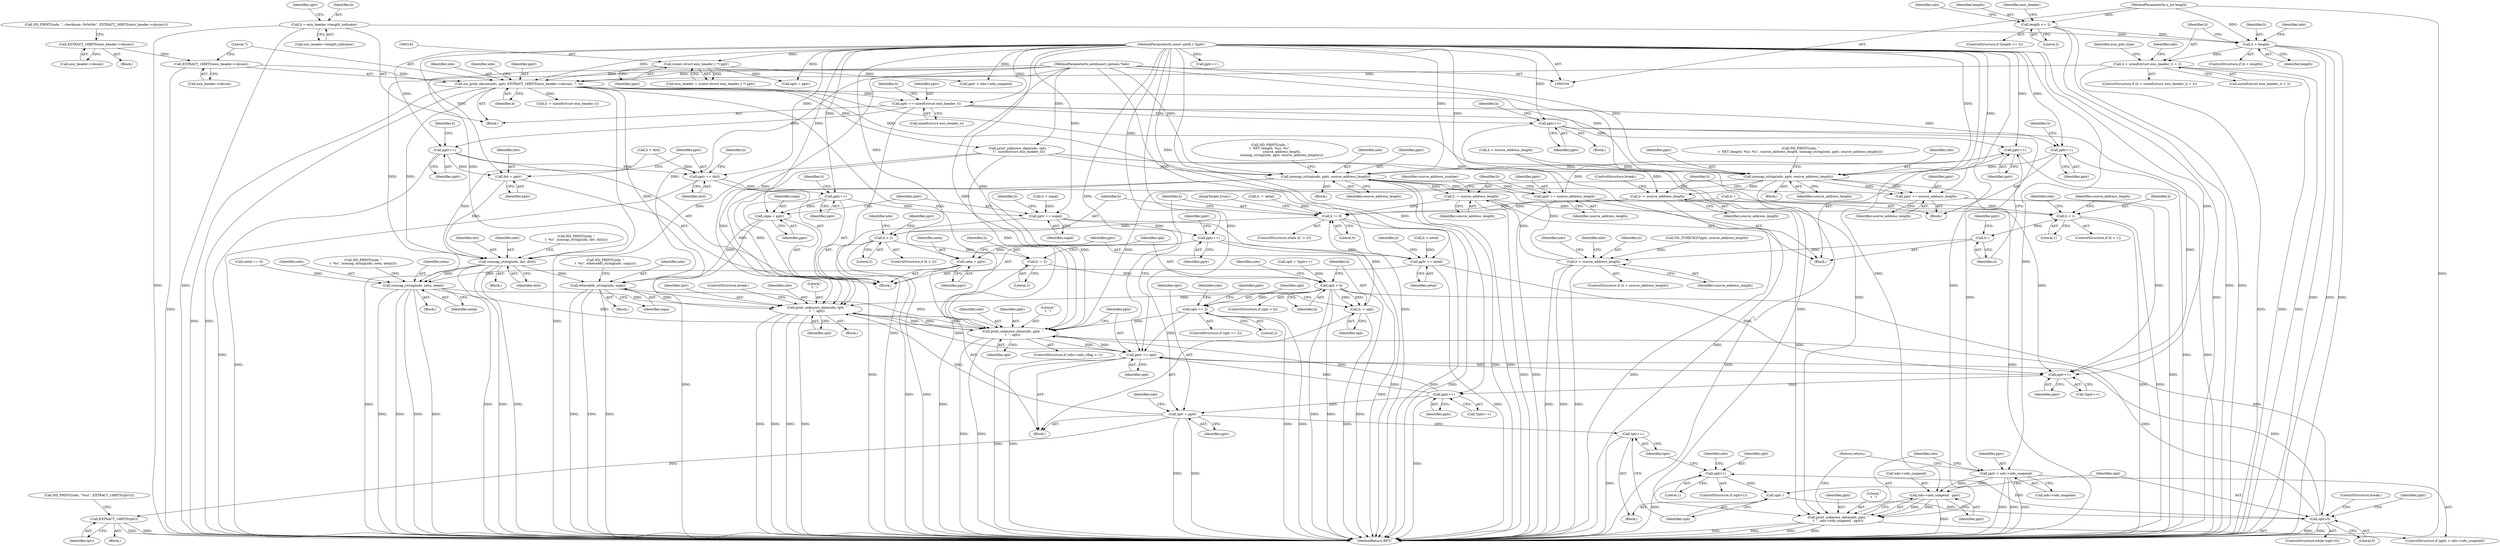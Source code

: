 digraph "1_tcpdump_c177cb3800a9a68d79b2812f0ffcb9479abd6eb8@API" {
"1000342" [label="(Call,pptr += sizeof(struct esis_header_t))"];
"1000310" [label="(Call,osi_print_cksum(ndo, pptr, EXTRACT_16BITS(esis_header->cksum), 7, li))"];
"1000105" [label="(MethodParameterIn,netdissect_options *ndo)"];
"1000106" [label="(MethodParameterIn,const uint8_t *pptr)"];
"1000141" [label="(Call,(const struct esis_header_t *) pptr)"];
"1000313" [label="(Call,EXTRACT_16BITS(esis_header->cksum))"];
"1000306" [label="(Call,EXTRACT_16BITS(esis_header->cksum))"];
"1000202" [label="(Call,li < sizeof(struct esis_header_t) + 2)"];
"1000188" [label="(Call,li > length)"];
"1000147" [label="(Call,li = esis_header->length_indicator)"];
"1000125" [label="(Call,length <= 2)"];
"1000107" [label="(MethodParameterIn,u_int length)"];
"1000378" [label="(Call,pptr++)"];
"1000396" [label="(Call,dst = pptr)"];
"1000410" [label="(Call,isonsap_string(ndo, dst, dstl))"];
"1000509" [label="(Call,etheraddr_string(ndo, snpa))"];
"1000823" [label="(Call,print_unknown_data(ndo, tptr, \"\n\t  \", opli))"];
"1000835" [label="(Call,print_unknown_data(ndo, pptr, \"\n\t  \", opli))"];
"1000840" [label="(Call,pptr += opli)"];
"1000715" [label="(Call,pptr++)"];
"1000720" [label="(Call,pptr++)"];
"1000740" [label="(Call,tptr = pptr)"];
"1000774" [label="(Call,EXTRACT_16BITS(tptr))"];
"1000812" [label="(Call,tptr++)"];
"1000518" [label="(Call,isonsap_string(ndo, neta, netal))"];
"1000399" [label="(Call,pptr += dstl)"];
"1000431" [label="(Call,pptr++)"];
"1000449" [label="(Call,snpa = pptr)"];
"1000452" [label="(Call,pptr += snpal)"];
"1000475" [label="(Call,pptr++)"];
"1000491" [label="(Call,neta = pptr)"];
"1000494" [label="(Call,pptr += netal)"];
"1000541" [label="(Call,pptr++)"];
"1000573" [label="(Call,pptr++)"];
"1000598" [label="(Call,isonsap_string(ndo, pptr, source_address_length))"];
"1000602" [label="(Call,pptr += source_address_length)"];
"1000605" [label="(Call,li -= source_address_length)"];
"1000560" [label="(Call,li < 1)"];
"1000575" [label="(Call,li--)"];
"1000582" [label="(Call,li < source_address_length)"];
"1000691" [label="(Call,li != 0)"];
"1000699" [label="(Call,li < 2)"];
"1000722" [label="(Call,li -= 2)"];
"1000726" [label="(Call,opli > li)"];
"1000737" [label="(Call,li -= opli)"];
"1000761" [label="(Call,opli == 2)"];
"1000784" [label="(Call,opli>0)"];
"1000805" [label="(Call,opli>1)"];
"1000814" [label="(Call,opli--)"];
"1000630" [label="(Call,pptr++)"];
"1000655" [label="(Call,isonsap_string(ndo, pptr, source_address_length))"];
"1000659" [label="(Call,pptr += source_address_length)"];
"1000662" [label="(Call,li -= source_address_length)"];
"1000675" [label="(Call,pptr < ndo->ndo_snapend)"];
"1000684" [label="(Call,ndo->ndo_snapend - pptr)"];
"1000680" [label="(Call,print_unknown_data(ndo, pptr, \"\n\t  \", ndo->ndo_snapend - pptr))"];
"1000783" [label="(ControlStructure,while (opli>0))"];
"1000451" [label="(Identifier,pptr)"];
"1000513" [label="(Call,ND_PRINT((ndo, \"\n\t  %s\", isonsap_string(ndo, neta, netal))))"];
"1000664" [label="(Identifier,source_address_length)"];
"1000400" [label="(Identifier,pptr)"];
"1000125" [label="(Call,length <= 2)"];
"1000805" [label="(Call,opli>1)"];
"1000710" [label="(Identifier,pptr)"];
"1000721" [label="(Identifier,pptr)"];
"1000202" [label="(Call,li < sizeof(struct esis_header_t) + 2)"];
"1000598" [label="(Call,isonsap_string(ndo, pptr, source_address_length))"];
"1000143" [label="(Identifier,pptr)"];
"1000653" [label="(Block,)"];
"1000816" [label="(ControlStructure,break;)"];
"1000714" [label="(Call,*pptr++)"];
"1000665" [label="(ControlStructure,break;)"];
"1000705" [label="(Identifier,ndo)"];
"1000397" [label="(Identifier,dst)"];
"1000492" [label="(Identifier,neta)"];
"1000336" [label="(Call,print_unknown_data(ndo, optr, \"\n\t\", sizeof(struct esis_header_t)))"];
"1000603" [label="(Identifier,pptr)"];
"1000354" [label="(Block,)"];
"1000498" [label="(Identifier,li)"];
"1000769" [label="(Call,ND_PRINT((ndo, \"%us\", EXTRACT_16BITS(tptr))))"];
"1000187" [label="(ControlStructure,if (li > length))"];
"1000432" [label="(Identifier,pptr)"];
"1000541" [label="(Call,pptr++)"];
"1000147" [label="(Call,li = esis_header->length_indicator)"];
"1000715" [label="(Call,pptr++)"];
"1000231" [label="(Identifier,esis_pdu_type)"];
"1000495" [label="(Identifier,pptr)"];
"1000827" [label="(Identifier,opli)"];
"1000606" [label="(Identifier,li)"];
"1000510" [label="(Identifier,ndo)"];
"1000836" [label="(Identifier,ndo)"];
"1000784" [label="(Call,opli>0)"];
"1000398" [label="(Identifier,pptr)"];
"1000839" [label="(Identifier,opli)"];
"1000689" [label="(Return,return;)"];
"1000685" [label="(Call,ndo->ndo_snapend)"];
"1000203" [label="(Identifier,li)"];
"1000845" [label="(MethodReturn,RET)"];
"1000449" [label="(Call,snpa = pptr)"];
"1000824" [label="(Identifier,ndo)"];
"1000591" [label="(Call,ND_PRINT((ndo, \"\n\t  NET (length: %u): %s\",\n                       source_address_length,\n                       isonsap_string(ndo, pptr, source_address_length))))"];
"1000588" [label="(Identifier,ndo)"];
"1000599" [label="(Identifier,ndo)"];
"1000774" [label="(Call,EXTRACT_16BITS(tptr))"];
"1000314" [label="(Call,esis_header->cksum)"];
"1000725" [label="(ControlStructure,if (opli > li))"];
"1000190" [label="(Identifier,length)"];
"1000738" [label="(Identifier,li)"];
"1000790" [label="(Identifier,pptr)"];
"1000140" [label="(Identifier,esis_header)"];
"1000658" [label="(Identifier,source_address_length)"];
"1000318" [label="(Identifier,li)"];
"1000507" [label="(Block,)"];
"1000342" [label="(Call,pptr += sizeof(struct esis_header_t))"];
"1000312" [label="(Identifier,pptr)"];
"1000657" [label="(Identifier,pptr)"];
"1000456" [label="(Identifier,li)"];
"1000694" [label="(Block,)"];
"1000593" [label="(Identifier,ndo)"];
"1000659" [label="(Call,pptr += source_address_length)"];
"1000106" [label="(MethodParameterIn,const uint8_t *pptr)"];
"1000516" [label="(Block,)"];
"1000772" [label="(Block,)"];
"1000826" [label="(Literal,\"\n\t  \")"];
"1000596" [label="(Block,)"];
"1000189" [label="(Identifier,li)"];
"1000307" [label="(Call,esis_header->cksum)"];
"1000813" [label="(Identifier,tptr)"];
"1000494" [label="(Call,pptr += netal)"];
"1000662" [label="(Call,li -= source_address_length)"];
"1000843" [label="(JumpTarget,trunc:)"];
"1000674" [label="(ControlStructure,if (pptr < ndo->ndo_snapend))"];
"1000518" [label="(Call,isonsap_string(ndo, neta, netal))"];
"1000511" [label="(Identifier,snpa)"];
"1000346" [label="(Call,li -= sizeof(struct esis_header_t))"];
"1000719" [label="(Call,*pptr++)"];
"1000453" [label="(Identifier,pptr)"];
"1000493" [label="(Identifier,pptr)"];
"1000579" [label="(Identifier,pptr)"];
"1000722" [label="(Call,li -= 2)"];
"1000761" [label="(Call,opli == 2)"];
"1000698" [label="(ControlStructure,if (li < 2))"];
"1000842" [label="(Identifier,opli)"];
"1000152" [label="(Call,optr = pptr)"];
"1000561" [label="(Identifier,li)"];
"1000410" [label="(Call,isonsap_string(ndo, dst, dstl))"];
"1000605" [label="(Call,li -= source_address_length)"];
"1000573" [label="(Call,pptr++)"];
"1000760" [label="(ControlStructure,if (opli == 2))"];
"1000737" [label="(Call,li -= opli)"];
"1000311" [label="(Identifier,ndo)"];
"1000810" [label="(Identifier,ndo)"];
"1000699" [label="(Call,li < 2)"];
"1000401" [label="(Identifier,dstl)"];
"1000562" [label="(Literal,1)"];
"1000812" [label="(Call,tptr++)"];
"1000194" [label="(Identifier,ndo)"];
"1000723" [label="(Identifier,li)"];
"1000575" [label="(Call,li--)"];
"1000543" [label="(Call,li--)"];
"1000779" [label="(Identifier,ndo)"];
"1000559" [label="(ControlStructure,if (li < 1))"];
"1000630" [label="(Call,pptr++)"];
"1000684" [label="(Call,ndo->ndo_snapend - pptr)"];
"1000807" [label="(Literal,1)"];
"1000609" [label="(Identifier,source_address_number)"];
"1000412" [label="(Identifier,dst)"];
"1000450" [label="(Identifier,snpa)"];
"1000837" [label="(Identifier,pptr)"];
"1000786" [label="(Literal,0)"];
"1000344" [label="(Call,sizeof(struct esis_header_t))"];
"1000680" [label="(Call,print_unknown_data(ndo, pptr, \"\n\t  \", ndo->ndo_snapend - pptr))"];
"1000347" [label="(Identifier,li)"];
"1000408" [label="(Block,)"];
"1000381" [label="(Identifier,li)"];
"1000107" [label="(MethodParameterIn,u_int length)"];
"1000631" [label="(Identifier,pptr)"];
"1000716" [label="(Identifier,pptr)"];
"1000396" [label="(Call,dst = pptr)"];
"1000343" [label="(Identifier,pptr)"];
"1000661" [label="(Identifier,source_address_length)"];
"1000521" [label="(Identifier,netal)"];
"1000663" [label="(Identifier,li)"];
"1000633" [label="(Identifier,li)"];
"1000105" [label="(MethodParameterIn,netdissect_options *ndo)"];
"1000581" [label="(ControlStructure,if (li < source_address_length))"];
"1000600" [label="(Identifier,pptr)"];
"1000726" [label="(Call,opli > li)"];
"1000601" [label="(Identifier,source_address_length)"];
"1000700" [label="(Identifier,li)"];
"1000838" [label="(Literal,\"\n\t  \")"];
"1000584" [label="(Identifier,source_address_length)"];
"1000785" [label="(Identifier,opli)"];
"1000835" [label="(Call,print_unknown_data(ndo, pptr, \"\n\t  \", opli))"];
"1000304" [label="(Block,)"];
"1000131" [label="(Identifier,ndo)"];
"1000602" [label="(Call,pptr += source_address_length)"];
"1000476" [label="(Identifier,pptr)"];
"1000660" [label="(Identifier,pptr)"];
"1000806" [label="(Identifier,opli)"];
"1000682" [label="(Identifier,pptr)"];
"1000227" [label="(Call,pptr++)"];
"1000411" [label="(Identifier,ndo)"];
"1000313" [label="(Call,EXTRACT_16BITS(esis_header->cksum))"];
"1000583" [label="(Identifier,li)"];
"1000306" [label="(Call,EXTRACT_16BITS(esis_header->cksum))"];
"1000767" [label="(Identifier,pptr)"];
"1000814" [label="(Call,opli--)"];
"1000201" [label="(ControlStructure,if (li < sizeof(struct esis_header_t) + 2))"];
"1000204" [label="(Call,sizeof(struct esis_header_t) + 2)"];
"1000497" [label="(Call,li -= netal)"];
"1000520" [label="(Identifier,neta)"];
"1000758" [label="(Block,)"];
"1000310" [label="(Call,osi_print_cksum(ndo, pptr, EXTRACT_16BITS(esis_header->cksum), 7, li))"];
"1000607" [label="(Identifier,source_address_length)"];
"1000693" [label="(Literal,0)"];
"1000577" [label="(Call,ND_TCHECK2(*pptr, source_address_length))"];
"1000141" [label="(Call,(const struct esis_header_t *) pptr)"];
"1000452" [label="(Call,pptr += snpal)"];
"1000188" [label="(Call,li > length)"];
"1000815" [label="(Identifier,opli)"];
"1000403" [label="(Identifier,li)"];
"1000454" [label="(Identifier,snpal)"];
"1000440" [label="(Call,li < snpal)"];
"1000378" [label="(Call,pptr++)"];
"1000148" [label="(Identifier,li)"];
"1000501" [label="(Call,netal == 0)"];
"1000542" [label="(Identifier,pptr)"];
"1000675" [label="(Call,pptr < ndo->ndo_snapend)"];
"1000741" [label="(Identifier,tptr)"];
"1000823" [label="(Call,print_unknown_data(ndo, tptr, \"\n\t  \", opli))"];
"1000604" [label="(Identifier,source_address_length)"];
"1000555" [label="(Block,)"];
"1000124" [label="(ControlStructure,if (length <= 2))"];
"1000740" [label="(Call,tptr = pptr)"];
"1000434" [label="(Identifier,li)"];
"1000745" [label="(Identifier,ndo)"];
"1000321" [label="(Identifier,ndo)"];
"1000566" [label="(Identifier,ndo)"];
"1000399" [label="(Call,pptr += dstl)"];
"1000727" [label="(Identifier,opli)"];
"1000139" [label="(Call,esis_header = (const struct esis_header_t *) pptr)"];
"1000544" [label="(Identifier,li)"];
"1000387" [label="(Call,li < dstl)"];
"1000825" [label="(Identifier,tptr)"];
"1000841" [label="(Identifier,pptr)"];
"1000570" [label="(Identifier,source_address_length)"];
"1000211" [label="(Identifier,ndo)"];
"1000475" [label="(Call,pptr++)"];
"1000352" [label="(Block,)"];
"1000655" [label="(Call,isonsap_string(ndo, pptr, source_address_length))"];
"1000732" [label="(Identifier,ndo)"];
"1000216" [label="(Call,pptr < ndo->ndo_snapend)"];
"1000519" [label="(Identifier,ndo)"];
"1000413" [label="(Identifier,dstl)"];
"1000739" [label="(Identifier,opli)"];
"1000108" [label="(Block,)"];
"1000491" [label="(Call,neta = pptr)"];
"1000692" [label="(Identifier,li)"];
"1000317" [label="(Literal,7)"];
"1000720" [label="(Call,pptr++)"];
"1000775" [label="(Identifier,tptr)"];
"1000560" [label="(Call,li < 1)"];
"1000728" [label="(Identifier,li)"];
"1000787" [label="(Block,)"];
"1000677" [label="(Call,ndo->ndo_snapend)"];
"1000379" [label="(Identifier,pptr)"];
"1000126" [label="(Identifier,length)"];
"1000153" [label="(Identifier,optr)"];
"1000804" [label="(ControlStructure,if (opli>1))"];
"1000612" [label="(Block,)"];
"1000681" [label="(Identifier,ndo)"];
"1000582" [label="(Call,li < source_address_length)"];
"1000690" [label="(ControlStructure,while (li != 0))"];
"1000301" [label="(Call,ND_PRINT((ndo, \", checksum: 0x%04x\", EXTRACT_16BITS(esis_header->cksum))))"];
"1000574" [label="(Identifier,pptr)"];
"1000762" [label="(Identifier,opli)"];
"1000828" [label="(ControlStructure,break;)"];
"1000763" [label="(Literal,2)"];
"1000639" [label="(Call,li < source_address_length)"];
"1000648" [label="(Call,ND_PRINT((ndo, \"\n\t  NET (length: %u): %s\", source_address_length, isonsap_string(ndo, pptr, source_address_length))))"];
"1000509" [label="(Call,etheraddr_string(ndo, snpa))"];
"1000742" [label="(Identifier,pptr)"];
"1000676" [label="(Identifier,pptr)"];
"1000829" [label="(ControlStructure,if (ndo->ndo_vflag > 1))"];
"1000683" [label="(Literal,\"\n\t  \")"];
"1000431" [label="(Call,pptr++)"];
"1000691" [label="(Call,li != 0)"];
"1000482" [label="(Call,li < netal)"];
"1000701" [label="(Literal,2)"];
"1000504" [label="(Call,ND_PRINT((ndo, \"\n\t  %s\", etheraddr_string(ndo, snpa))))"];
"1000405" [label="(Call,ND_PRINT((ndo, \"\n\t  %s\", isonsap_string(ndo, dst, dstl))))"];
"1000149" [label="(Call,esis_header->length_indicator)"];
"1000576" [label="(Identifier,li)"];
"1000479" [label="(Identifier,pptr)"];
"1000656" [label="(Identifier,ndo)"];
"1000688" [label="(Identifier,pptr)"];
"1000496" [label="(Identifier,netal)"];
"1000724" [label="(Literal,2)"];
"1000127" [label="(Literal,2)"];
"1000840" [label="(Call,pptr += opli)"];
"1000717" [label="(Call,opli = *pptr++)"];
"1000342" -> "1000108"  [label="AST: "];
"1000342" -> "1000344"  [label="CFG: "];
"1000343" -> "1000342"  [label="AST: "];
"1000344" -> "1000342"  [label="AST: "];
"1000347" -> "1000342"  [label="CFG: "];
"1000342" -> "1000845"  [label="DDG: "];
"1000310" -> "1000342"  [label="DDG: "];
"1000106" -> "1000342"  [label="DDG: "];
"1000342" -> "1000378"  [label="DDG: "];
"1000342" -> "1000541"  [label="DDG: "];
"1000342" -> "1000630"  [label="DDG: "];
"1000342" -> "1000675"  [label="DDG: "];
"1000310" -> "1000108"  [label="AST: "];
"1000310" -> "1000318"  [label="CFG: "];
"1000311" -> "1000310"  [label="AST: "];
"1000312" -> "1000310"  [label="AST: "];
"1000313" -> "1000310"  [label="AST: "];
"1000317" -> "1000310"  [label="AST: "];
"1000318" -> "1000310"  [label="AST: "];
"1000321" -> "1000310"  [label="CFG: "];
"1000310" -> "1000845"  [label="DDG: "];
"1000310" -> "1000845"  [label="DDG: "];
"1000310" -> "1000845"  [label="DDG: "];
"1000105" -> "1000310"  [label="DDG: "];
"1000106" -> "1000310"  [label="DDG: "];
"1000141" -> "1000310"  [label="DDG: "];
"1000313" -> "1000310"  [label="DDG: "];
"1000202" -> "1000310"  [label="DDG: "];
"1000310" -> "1000336"  [label="DDG: "];
"1000310" -> "1000346"  [label="DDG: "];
"1000310" -> "1000410"  [label="DDG: "];
"1000310" -> "1000598"  [label="DDG: "];
"1000310" -> "1000655"  [label="DDG: "];
"1000310" -> "1000680"  [label="DDG: "];
"1000310" -> "1000823"  [label="DDG: "];
"1000310" -> "1000835"  [label="DDG: "];
"1000105" -> "1000104"  [label="AST: "];
"1000105" -> "1000845"  [label="DDG: "];
"1000105" -> "1000336"  [label="DDG: "];
"1000105" -> "1000410"  [label="DDG: "];
"1000105" -> "1000509"  [label="DDG: "];
"1000105" -> "1000518"  [label="DDG: "];
"1000105" -> "1000598"  [label="DDG: "];
"1000105" -> "1000655"  [label="DDG: "];
"1000105" -> "1000680"  [label="DDG: "];
"1000105" -> "1000823"  [label="DDG: "];
"1000105" -> "1000835"  [label="DDG: "];
"1000106" -> "1000104"  [label="AST: "];
"1000106" -> "1000845"  [label="DDG: "];
"1000106" -> "1000141"  [label="DDG: "];
"1000106" -> "1000152"  [label="DDG: "];
"1000106" -> "1000216"  [label="DDG: "];
"1000106" -> "1000227"  [label="DDG: "];
"1000106" -> "1000378"  [label="DDG: "];
"1000106" -> "1000396"  [label="DDG: "];
"1000106" -> "1000399"  [label="DDG: "];
"1000106" -> "1000431"  [label="DDG: "];
"1000106" -> "1000449"  [label="DDG: "];
"1000106" -> "1000452"  [label="DDG: "];
"1000106" -> "1000475"  [label="DDG: "];
"1000106" -> "1000491"  [label="DDG: "];
"1000106" -> "1000494"  [label="DDG: "];
"1000106" -> "1000541"  [label="DDG: "];
"1000106" -> "1000573"  [label="DDG: "];
"1000106" -> "1000598"  [label="DDG: "];
"1000106" -> "1000602"  [label="DDG: "];
"1000106" -> "1000630"  [label="DDG: "];
"1000106" -> "1000655"  [label="DDG: "];
"1000106" -> "1000659"  [label="DDG: "];
"1000106" -> "1000675"  [label="DDG: "];
"1000106" -> "1000680"  [label="DDG: "];
"1000106" -> "1000684"  [label="DDG: "];
"1000106" -> "1000715"  [label="DDG: "];
"1000106" -> "1000720"  [label="DDG: "];
"1000106" -> "1000740"  [label="DDG: "];
"1000106" -> "1000835"  [label="DDG: "];
"1000106" -> "1000840"  [label="DDG: "];
"1000141" -> "1000139"  [label="AST: "];
"1000141" -> "1000143"  [label="CFG: "];
"1000142" -> "1000141"  [label="AST: "];
"1000143" -> "1000141"  [label="AST: "];
"1000139" -> "1000141"  [label="CFG: "];
"1000141" -> "1000139"  [label="DDG: "];
"1000141" -> "1000152"  [label="DDG: "];
"1000141" -> "1000216"  [label="DDG: "];
"1000313" -> "1000314"  [label="CFG: "];
"1000314" -> "1000313"  [label="AST: "];
"1000317" -> "1000313"  [label="CFG: "];
"1000313" -> "1000845"  [label="DDG: "];
"1000306" -> "1000313"  [label="DDG: "];
"1000306" -> "1000304"  [label="AST: "];
"1000306" -> "1000307"  [label="CFG: "];
"1000307" -> "1000306"  [label="AST: "];
"1000301" -> "1000306"  [label="CFG: "];
"1000202" -> "1000201"  [label="AST: "];
"1000202" -> "1000204"  [label="CFG: "];
"1000203" -> "1000202"  [label="AST: "];
"1000204" -> "1000202"  [label="AST: "];
"1000211" -> "1000202"  [label="CFG: "];
"1000231" -> "1000202"  [label="CFG: "];
"1000202" -> "1000845"  [label="DDG: "];
"1000202" -> "1000845"  [label="DDG: "];
"1000202" -> "1000845"  [label="DDG: "];
"1000188" -> "1000202"  [label="DDG: "];
"1000188" -> "1000187"  [label="AST: "];
"1000188" -> "1000190"  [label="CFG: "];
"1000189" -> "1000188"  [label="AST: "];
"1000190" -> "1000188"  [label="AST: "];
"1000194" -> "1000188"  [label="CFG: "];
"1000203" -> "1000188"  [label="CFG: "];
"1000188" -> "1000845"  [label="DDG: "];
"1000188" -> "1000845"  [label="DDG: "];
"1000188" -> "1000845"  [label="DDG: "];
"1000147" -> "1000188"  [label="DDG: "];
"1000125" -> "1000188"  [label="DDG: "];
"1000107" -> "1000188"  [label="DDG: "];
"1000147" -> "1000108"  [label="AST: "];
"1000147" -> "1000149"  [label="CFG: "];
"1000148" -> "1000147"  [label="AST: "];
"1000149" -> "1000147"  [label="AST: "];
"1000153" -> "1000147"  [label="CFG: "];
"1000147" -> "1000845"  [label="DDG: "];
"1000147" -> "1000845"  [label="DDG: "];
"1000125" -> "1000124"  [label="AST: "];
"1000125" -> "1000127"  [label="CFG: "];
"1000126" -> "1000125"  [label="AST: "];
"1000127" -> "1000125"  [label="AST: "];
"1000131" -> "1000125"  [label="CFG: "];
"1000140" -> "1000125"  [label="CFG: "];
"1000125" -> "1000845"  [label="DDG: "];
"1000125" -> "1000845"  [label="DDG: "];
"1000107" -> "1000125"  [label="DDG: "];
"1000107" -> "1000104"  [label="AST: "];
"1000107" -> "1000845"  [label="DDG: "];
"1000378" -> "1000354"  [label="AST: "];
"1000378" -> "1000379"  [label="CFG: "];
"1000379" -> "1000378"  [label="AST: "];
"1000381" -> "1000378"  [label="CFG: "];
"1000378" -> "1000845"  [label="DDG: "];
"1000378" -> "1000396"  [label="DDG: "];
"1000378" -> "1000399"  [label="DDG: "];
"1000396" -> "1000354"  [label="AST: "];
"1000396" -> "1000398"  [label="CFG: "];
"1000397" -> "1000396"  [label="AST: "];
"1000398" -> "1000396"  [label="AST: "];
"1000400" -> "1000396"  [label="CFG: "];
"1000396" -> "1000410"  [label="DDG: "];
"1000410" -> "1000408"  [label="AST: "];
"1000410" -> "1000413"  [label="CFG: "];
"1000411" -> "1000410"  [label="AST: "];
"1000412" -> "1000410"  [label="AST: "];
"1000413" -> "1000410"  [label="AST: "];
"1000405" -> "1000410"  [label="CFG: "];
"1000410" -> "1000845"  [label="DDG: "];
"1000410" -> "1000845"  [label="DDG: "];
"1000410" -> "1000845"  [label="DDG: "];
"1000410" -> "1000845"  [label="DDG: "];
"1000336" -> "1000410"  [label="DDG: "];
"1000387" -> "1000410"  [label="DDG: "];
"1000410" -> "1000509"  [label="DDG: "];
"1000410" -> "1000518"  [label="DDG: "];
"1000509" -> "1000507"  [label="AST: "];
"1000509" -> "1000511"  [label="CFG: "];
"1000510" -> "1000509"  [label="AST: "];
"1000511" -> "1000509"  [label="AST: "];
"1000504" -> "1000509"  [label="CFG: "];
"1000509" -> "1000845"  [label="DDG: "];
"1000509" -> "1000845"  [label="DDG: "];
"1000509" -> "1000845"  [label="DDG: "];
"1000449" -> "1000509"  [label="DDG: "];
"1000509" -> "1000823"  [label="DDG: "];
"1000509" -> "1000835"  [label="DDG: "];
"1000823" -> "1000758"  [label="AST: "];
"1000823" -> "1000827"  [label="CFG: "];
"1000824" -> "1000823"  [label="AST: "];
"1000825" -> "1000823"  [label="AST: "];
"1000826" -> "1000823"  [label="AST: "];
"1000827" -> "1000823"  [label="AST: "];
"1000828" -> "1000823"  [label="CFG: "];
"1000823" -> "1000845"  [label="DDG: "];
"1000823" -> "1000845"  [label="DDG: "];
"1000823" -> "1000845"  [label="DDG: "];
"1000823" -> "1000845"  [label="DDG: "];
"1000655" -> "1000823"  [label="DDG: "];
"1000598" -> "1000823"  [label="DDG: "];
"1000518" -> "1000823"  [label="DDG: "];
"1000835" -> "1000823"  [label="DDG: "];
"1000336" -> "1000823"  [label="DDG: "];
"1000740" -> "1000823"  [label="DDG: "];
"1000726" -> "1000823"  [label="DDG: "];
"1000823" -> "1000835"  [label="DDG: "];
"1000823" -> "1000835"  [label="DDG: "];
"1000823" -> "1000840"  [label="DDG: "];
"1000835" -> "1000829"  [label="AST: "];
"1000835" -> "1000839"  [label="CFG: "];
"1000836" -> "1000835"  [label="AST: "];
"1000837" -> "1000835"  [label="AST: "];
"1000838" -> "1000835"  [label="AST: "];
"1000839" -> "1000835"  [label="AST: "];
"1000841" -> "1000835"  [label="CFG: "];
"1000835" -> "1000845"  [label="DDG: "];
"1000835" -> "1000845"  [label="DDG: "];
"1000655" -> "1000835"  [label="DDG: "];
"1000598" -> "1000835"  [label="DDG: "];
"1000518" -> "1000835"  [label="DDG: "];
"1000336" -> "1000835"  [label="DDG: "];
"1000720" -> "1000835"  [label="DDG: "];
"1000784" -> "1000835"  [label="DDG: "];
"1000761" -> "1000835"  [label="DDG: "];
"1000835" -> "1000840"  [label="DDG: "];
"1000835" -> "1000840"  [label="DDG: "];
"1000840" -> "1000694"  [label="AST: "];
"1000840" -> "1000842"  [label="CFG: "];
"1000841" -> "1000840"  [label="AST: "];
"1000842" -> "1000840"  [label="AST: "];
"1000692" -> "1000840"  [label="CFG: "];
"1000840" -> "1000845"  [label="DDG: "];
"1000840" -> "1000845"  [label="DDG: "];
"1000840" -> "1000715"  [label="DDG: "];
"1000784" -> "1000840"  [label="DDG: "];
"1000761" -> "1000840"  [label="DDG: "];
"1000720" -> "1000840"  [label="DDG: "];
"1000715" -> "1000714"  [label="AST: "];
"1000715" -> "1000716"  [label="CFG: "];
"1000716" -> "1000715"  [label="AST: "];
"1000714" -> "1000715"  [label="CFG: "];
"1000659" -> "1000715"  [label="DDG: "];
"1000494" -> "1000715"  [label="DDG: "];
"1000541" -> "1000715"  [label="DDG: "];
"1000602" -> "1000715"  [label="DDG: "];
"1000715" -> "1000720"  [label="DDG: "];
"1000720" -> "1000719"  [label="AST: "];
"1000720" -> "1000721"  [label="CFG: "];
"1000721" -> "1000720"  [label="AST: "];
"1000719" -> "1000720"  [label="CFG: "];
"1000720" -> "1000845"  [label="DDG: "];
"1000720" -> "1000740"  [label="DDG: "];
"1000740" -> "1000694"  [label="AST: "];
"1000740" -> "1000742"  [label="CFG: "];
"1000741" -> "1000740"  [label="AST: "];
"1000742" -> "1000740"  [label="AST: "];
"1000745" -> "1000740"  [label="CFG: "];
"1000740" -> "1000845"  [label="DDG: "];
"1000740" -> "1000845"  [label="DDG: "];
"1000740" -> "1000774"  [label="DDG: "];
"1000740" -> "1000812"  [label="DDG: "];
"1000774" -> "1000772"  [label="AST: "];
"1000774" -> "1000775"  [label="CFG: "];
"1000775" -> "1000774"  [label="AST: "];
"1000769" -> "1000774"  [label="CFG: "];
"1000774" -> "1000845"  [label="DDG: "];
"1000774" -> "1000845"  [label="DDG: "];
"1000812" -> "1000787"  [label="AST: "];
"1000812" -> "1000813"  [label="CFG: "];
"1000813" -> "1000812"  [label="AST: "];
"1000815" -> "1000812"  [label="CFG: "];
"1000812" -> "1000845"  [label="DDG: "];
"1000518" -> "1000516"  [label="AST: "];
"1000518" -> "1000521"  [label="CFG: "];
"1000519" -> "1000518"  [label="AST: "];
"1000520" -> "1000518"  [label="AST: "];
"1000521" -> "1000518"  [label="AST: "];
"1000513" -> "1000518"  [label="CFG: "];
"1000518" -> "1000845"  [label="DDG: "];
"1000518" -> "1000845"  [label="DDG: "];
"1000518" -> "1000845"  [label="DDG: "];
"1000518" -> "1000845"  [label="DDG: "];
"1000491" -> "1000518"  [label="DDG: "];
"1000501" -> "1000518"  [label="DDG: "];
"1000399" -> "1000354"  [label="AST: "];
"1000399" -> "1000401"  [label="CFG: "];
"1000400" -> "1000399"  [label="AST: "];
"1000401" -> "1000399"  [label="AST: "];
"1000403" -> "1000399"  [label="CFG: "];
"1000399" -> "1000845"  [label="DDG: "];
"1000387" -> "1000399"  [label="DDG: "];
"1000399" -> "1000431"  [label="DDG: "];
"1000431" -> "1000354"  [label="AST: "];
"1000431" -> "1000432"  [label="CFG: "];
"1000432" -> "1000431"  [label="AST: "];
"1000434" -> "1000431"  [label="CFG: "];
"1000431" -> "1000845"  [label="DDG: "];
"1000431" -> "1000449"  [label="DDG: "];
"1000431" -> "1000452"  [label="DDG: "];
"1000449" -> "1000354"  [label="AST: "];
"1000449" -> "1000451"  [label="CFG: "];
"1000450" -> "1000449"  [label="AST: "];
"1000451" -> "1000449"  [label="AST: "];
"1000453" -> "1000449"  [label="CFG: "];
"1000449" -> "1000845"  [label="DDG: "];
"1000452" -> "1000354"  [label="AST: "];
"1000452" -> "1000454"  [label="CFG: "];
"1000453" -> "1000452"  [label="AST: "];
"1000454" -> "1000452"  [label="AST: "];
"1000456" -> "1000452"  [label="CFG: "];
"1000452" -> "1000845"  [label="DDG: "];
"1000440" -> "1000452"  [label="DDG: "];
"1000452" -> "1000475"  [label="DDG: "];
"1000475" -> "1000354"  [label="AST: "];
"1000475" -> "1000476"  [label="CFG: "];
"1000476" -> "1000475"  [label="AST: "];
"1000479" -> "1000475"  [label="CFG: "];
"1000475" -> "1000845"  [label="DDG: "];
"1000475" -> "1000491"  [label="DDG: "];
"1000475" -> "1000494"  [label="DDG: "];
"1000491" -> "1000354"  [label="AST: "];
"1000491" -> "1000493"  [label="CFG: "];
"1000492" -> "1000491"  [label="AST: "];
"1000493" -> "1000491"  [label="AST: "];
"1000495" -> "1000491"  [label="CFG: "];
"1000491" -> "1000845"  [label="DDG: "];
"1000494" -> "1000354"  [label="AST: "];
"1000494" -> "1000496"  [label="CFG: "];
"1000495" -> "1000494"  [label="AST: "];
"1000496" -> "1000494"  [label="AST: "];
"1000498" -> "1000494"  [label="CFG: "];
"1000494" -> "1000845"  [label="DDG: "];
"1000482" -> "1000494"  [label="DDG: "];
"1000541" -> "1000352"  [label="AST: "];
"1000541" -> "1000542"  [label="CFG: "];
"1000542" -> "1000541"  [label="AST: "];
"1000544" -> "1000541"  [label="CFG: "];
"1000541" -> "1000845"  [label="DDG: "];
"1000541" -> "1000573"  [label="DDG: "];
"1000573" -> "1000555"  [label="AST: "];
"1000573" -> "1000574"  [label="CFG: "];
"1000574" -> "1000573"  [label="AST: "];
"1000576" -> "1000573"  [label="CFG: "];
"1000573" -> "1000845"  [label="DDG: "];
"1000602" -> "1000573"  [label="DDG: "];
"1000573" -> "1000598"  [label="DDG: "];
"1000598" -> "1000596"  [label="AST: "];
"1000598" -> "1000601"  [label="CFG: "];
"1000599" -> "1000598"  [label="AST: "];
"1000600" -> "1000598"  [label="AST: "];
"1000601" -> "1000598"  [label="AST: "];
"1000591" -> "1000598"  [label="CFG: "];
"1000598" -> "1000845"  [label="DDG: "];
"1000598" -> "1000845"  [label="DDG: "];
"1000336" -> "1000598"  [label="DDG: "];
"1000582" -> "1000598"  [label="DDG: "];
"1000598" -> "1000602"  [label="DDG: "];
"1000598" -> "1000602"  [label="DDG: "];
"1000598" -> "1000605"  [label="DDG: "];
"1000602" -> "1000555"  [label="AST: "];
"1000602" -> "1000604"  [label="CFG: "];
"1000603" -> "1000602"  [label="AST: "];
"1000604" -> "1000602"  [label="AST: "];
"1000606" -> "1000602"  [label="CFG: "];
"1000602" -> "1000845"  [label="DDG: "];
"1000605" -> "1000555"  [label="AST: "];
"1000605" -> "1000607"  [label="CFG: "];
"1000606" -> "1000605"  [label="AST: "];
"1000607" -> "1000605"  [label="AST: "];
"1000609" -> "1000605"  [label="CFG: "];
"1000605" -> "1000845"  [label="DDG: "];
"1000605" -> "1000560"  [label="DDG: "];
"1000582" -> "1000605"  [label="DDG: "];
"1000605" -> "1000691"  [label="DDG: "];
"1000560" -> "1000559"  [label="AST: "];
"1000560" -> "1000562"  [label="CFG: "];
"1000561" -> "1000560"  [label="AST: "];
"1000562" -> "1000560"  [label="AST: "];
"1000566" -> "1000560"  [label="CFG: "];
"1000570" -> "1000560"  [label="CFG: "];
"1000560" -> "1000845"  [label="DDG: "];
"1000560" -> "1000845"  [label="DDG: "];
"1000543" -> "1000560"  [label="DDG: "];
"1000560" -> "1000575"  [label="DDG: "];
"1000575" -> "1000555"  [label="AST: "];
"1000575" -> "1000576"  [label="CFG: "];
"1000576" -> "1000575"  [label="AST: "];
"1000579" -> "1000575"  [label="CFG: "];
"1000575" -> "1000582"  [label="DDG: "];
"1000582" -> "1000581"  [label="AST: "];
"1000582" -> "1000584"  [label="CFG: "];
"1000583" -> "1000582"  [label="AST: "];
"1000584" -> "1000582"  [label="AST: "];
"1000588" -> "1000582"  [label="CFG: "];
"1000593" -> "1000582"  [label="CFG: "];
"1000582" -> "1000845"  [label="DDG: "];
"1000582" -> "1000845"  [label="DDG: "];
"1000582" -> "1000845"  [label="DDG: "];
"1000577" -> "1000582"  [label="DDG: "];
"1000691" -> "1000690"  [label="AST: "];
"1000691" -> "1000693"  [label="CFG: "];
"1000692" -> "1000691"  [label="AST: "];
"1000693" -> "1000691"  [label="AST: "];
"1000700" -> "1000691"  [label="CFG: "];
"1000843" -> "1000691"  [label="CFG: "];
"1000691" -> "1000845"  [label="DDG: "];
"1000691" -> "1000845"  [label="DDG: "];
"1000662" -> "1000691"  [label="DDG: "];
"1000497" -> "1000691"  [label="DDG: "];
"1000737" -> "1000691"  [label="DDG: "];
"1000543" -> "1000691"  [label="DDG: "];
"1000691" -> "1000699"  [label="DDG: "];
"1000699" -> "1000698"  [label="AST: "];
"1000699" -> "1000701"  [label="CFG: "];
"1000700" -> "1000699"  [label="AST: "];
"1000701" -> "1000699"  [label="AST: "];
"1000705" -> "1000699"  [label="CFG: "];
"1000710" -> "1000699"  [label="CFG: "];
"1000699" -> "1000845"  [label="DDG: "];
"1000699" -> "1000845"  [label="DDG: "];
"1000699" -> "1000722"  [label="DDG: "];
"1000722" -> "1000694"  [label="AST: "];
"1000722" -> "1000724"  [label="CFG: "];
"1000723" -> "1000722"  [label="AST: "];
"1000724" -> "1000722"  [label="AST: "];
"1000727" -> "1000722"  [label="CFG: "];
"1000722" -> "1000726"  [label="DDG: "];
"1000726" -> "1000725"  [label="AST: "];
"1000726" -> "1000728"  [label="CFG: "];
"1000727" -> "1000726"  [label="AST: "];
"1000728" -> "1000726"  [label="AST: "];
"1000732" -> "1000726"  [label="CFG: "];
"1000738" -> "1000726"  [label="CFG: "];
"1000726" -> "1000845"  [label="DDG: "];
"1000726" -> "1000845"  [label="DDG: "];
"1000726" -> "1000845"  [label="DDG: "];
"1000717" -> "1000726"  [label="DDG: "];
"1000726" -> "1000737"  [label="DDG: "];
"1000726" -> "1000737"  [label="DDG: "];
"1000726" -> "1000761"  [label="DDG: "];
"1000726" -> "1000784"  [label="DDG: "];
"1000737" -> "1000694"  [label="AST: "];
"1000737" -> "1000739"  [label="CFG: "];
"1000738" -> "1000737"  [label="AST: "];
"1000739" -> "1000737"  [label="AST: "];
"1000741" -> "1000737"  [label="CFG: "];
"1000737" -> "1000845"  [label="DDG: "];
"1000761" -> "1000760"  [label="AST: "];
"1000761" -> "1000763"  [label="CFG: "];
"1000762" -> "1000761"  [label="AST: "];
"1000763" -> "1000761"  [label="AST: "];
"1000767" -> "1000761"  [label="CFG: "];
"1000779" -> "1000761"  [label="CFG: "];
"1000761" -> "1000845"  [label="DDG: "];
"1000761" -> "1000845"  [label="DDG: "];
"1000784" -> "1000783"  [label="AST: "];
"1000784" -> "1000786"  [label="CFG: "];
"1000785" -> "1000784"  [label="AST: "];
"1000786" -> "1000784"  [label="AST: "];
"1000790" -> "1000784"  [label="CFG: "];
"1000816" -> "1000784"  [label="CFG: "];
"1000784" -> "1000845"  [label="DDG: "];
"1000784" -> "1000845"  [label="DDG: "];
"1000814" -> "1000784"  [label="DDG: "];
"1000784" -> "1000805"  [label="DDG: "];
"1000805" -> "1000804"  [label="AST: "];
"1000805" -> "1000807"  [label="CFG: "];
"1000806" -> "1000805"  [label="AST: "];
"1000807" -> "1000805"  [label="AST: "];
"1000810" -> "1000805"  [label="CFG: "];
"1000813" -> "1000805"  [label="CFG: "];
"1000805" -> "1000845"  [label="DDG: "];
"1000805" -> "1000814"  [label="DDG: "];
"1000814" -> "1000787"  [label="AST: "];
"1000814" -> "1000815"  [label="CFG: "];
"1000815" -> "1000814"  [label="AST: "];
"1000785" -> "1000814"  [label="CFG: "];
"1000630" -> "1000612"  [label="AST: "];
"1000630" -> "1000631"  [label="CFG: "];
"1000631" -> "1000630"  [label="AST: "];
"1000633" -> "1000630"  [label="CFG: "];
"1000630" -> "1000845"  [label="DDG: "];
"1000630" -> "1000655"  [label="DDG: "];
"1000655" -> "1000653"  [label="AST: "];
"1000655" -> "1000658"  [label="CFG: "];
"1000656" -> "1000655"  [label="AST: "];
"1000657" -> "1000655"  [label="AST: "];
"1000658" -> "1000655"  [label="AST: "];
"1000648" -> "1000655"  [label="CFG: "];
"1000655" -> "1000845"  [label="DDG: "];
"1000655" -> "1000845"  [label="DDG: "];
"1000336" -> "1000655"  [label="DDG: "];
"1000639" -> "1000655"  [label="DDG: "];
"1000655" -> "1000659"  [label="DDG: "];
"1000655" -> "1000659"  [label="DDG: "];
"1000655" -> "1000662"  [label="DDG: "];
"1000659" -> "1000612"  [label="AST: "];
"1000659" -> "1000661"  [label="CFG: "];
"1000660" -> "1000659"  [label="AST: "];
"1000661" -> "1000659"  [label="AST: "];
"1000663" -> "1000659"  [label="CFG: "];
"1000659" -> "1000845"  [label="DDG: "];
"1000662" -> "1000612"  [label="AST: "];
"1000662" -> "1000664"  [label="CFG: "];
"1000663" -> "1000662"  [label="AST: "];
"1000664" -> "1000662"  [label="AST: "];
"1000665" -> "1000662"  [label="CFG: "];
"1000662" -> "1000845"  [label="DDG: "];
"1000639" -> "1000662"  [label="DDG: "];
"1000675" -> "1000674"  [label="AST: "];
"1000675" -> "1000677"  [label="CFG: "];
"1000676" -> "1000675"  [label="AST: "];
"1000677" -> "1000675"  [label="AST: "];
"1000681" -> "1000675"  [label="CFG: "];
"1000689" -> "1000675"  [label="CFG: "];
"1000675" -> "1000845"  [label="DDG: "];
"1000675" -> "1000845"  [label="DDG: "];
"1000675" -> "1000845"  [label="DDG: "];
"1000675" -> "1000684"  [label="DDG: "];
"1000675" -> "1000684"  [label="DDG: "];
"1000684" -> "1000680"  [label="AST: "];
"1000684" -> "1000688"  [label="CFG: "];
"1000685" -> "1000684"  [label="AST: "];
"1000688" -> "1000684"  [label="AST: "];
"1000680" -> "1000684"  [label="CFG: "];
"1000684" -> "1000845"  [label="DDG: "];
"1000684" -> "1000680"  [label="DDG: "];
"1000684" -> "1000680"  [label="DDG: "];
"1000680" -> "1000674"  [label="AST: "];
"1000681" -> "1000680"  [label="AST: "];
"1000682" -> "1000680"  [label="AST: "];
"1000683" -> "1000680"  [label="AST: "];
"1000689" -> "1000680"  [label="CFG: "];
"1000680" -> "1000845"  [label="DDG: "];
"1000680" -> "1000845"  [label="DDG: "];
"1000680" -> "1000845"  [label="DDG: "];
"1000680" -> "1000845"  [label="DDG: "];
"1000336" -> "1000680"  [label="DDG: "];
}
